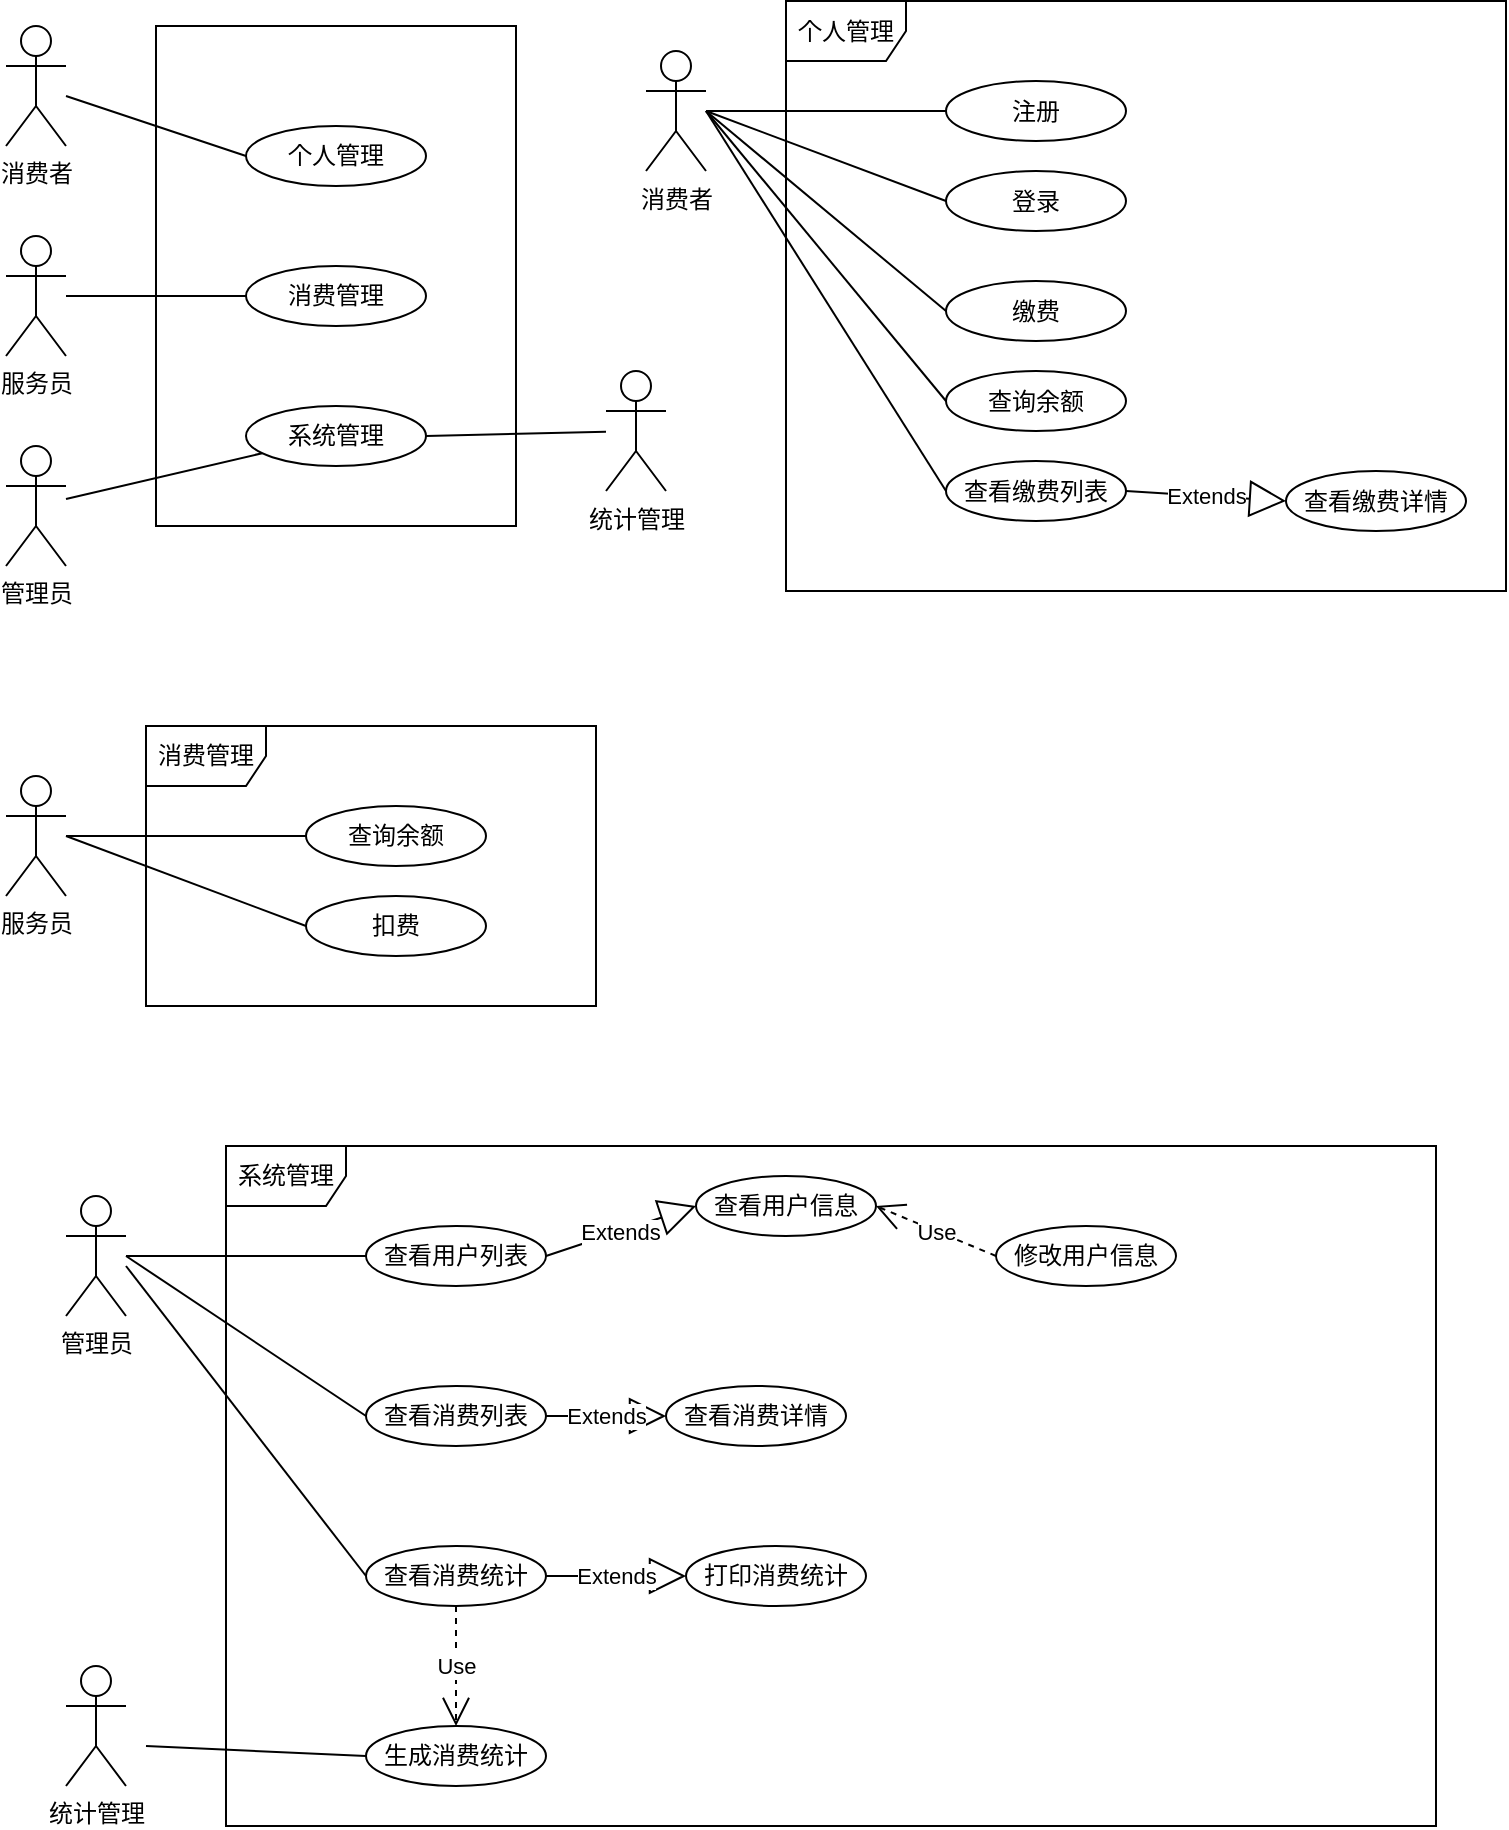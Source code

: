 <mxfile version="13.0.3" type="device"><diagram id="LGZOQBczHFLNJH65xakj" name="Page-1"><mxGraphModel dx="1216" dy="907" grid="1" gridSize="10" guides="1" tooltips="1" connect="1" arrows="1" fold="1" page="1" pageScale="1" pageWidth="827" pageHeight="1169" math="0" shadow="0"><root><mxCell id="0"/><mxCell id="1" parent="0"/><mxCell id="6Trbx-jo0mVJEF2nb14s-108" value="系统管理" style="shape=umlFrame;whiteSpace=wrap;html=1;fillColor=none;" vertex="1" parent="1"><mxGeometry x="170" y="620" width="605" height="340" as="geometry"/></mxCell><mxCell id="6Trbx-jo0mVJEF2nb14s-74" value="个人管理" style="shape=umlFrame;whiteSpace=wrap;html=1;fillColor=none;" vertex="1" parent="1"><mxGeometry x="450" y="47.5" width="360" height="295" as="geometry"/></mxCell><mxCell id="6Trbx-jo0mVJEF2nb14s-51" value="" style="rounded=0;whiteSpace=wrap;html=1;fillColor=none;" vertex="1" parent="1"><mxGeometry x="135" y="60" width="180" height="250" as="geometry"/></mxCell><mxCell id="6Trbx-jo0mVJEF2nb14s-1" value="消费者" style="shape=umlActor;verticalLabelPosition=bottom;labelBackgroundColor=#ffffff;verticalAlign=top;html=1;" vertex="1" parent="1"><mxGeometry x="380" y="72.5" width="30" height="60" as="geometry"/></mxCell><mxCell id="6Trbx-jo0mVJEF2nb14s-16" value="注册" style="ellipse;whiteSpace=wrap;html=1;" vertex="1" parent="1"><mxGeometry x="530" y="87.5" width="90" height="30" as="geometry"/></mxCell><mxCell id="6Trbx-jo0mVJEF2nb14s-18" value="缴费" style="ellipse;whiteSpace=wrap;html=1;" vertex="1" parent="1"><mxGeometry x="530" y="187.5" width="90" height="30" as="geometry"/></mxCell><mxCell id="6Trbx-jo0mVJEF2nb14s-19" value="查询余额" style="ellipse;whiteSpace=wrap;html=1;" vertex="1" parent="1"><mxGeometry x="530" y="232.5" width="90" height="30" as="geometry"/></mxCell><mxCell id="6Trbx-jo0mVJEF2nb14s-43" value="消费者" style="shape=umlActor;verticalLabelPosition=bottom;labelBackgroundColor=#ffffff;verticalAlign=top;html=1;" vertex="1" parent="1"><mxGeometry x="60" y="60" width="30" height="60" as="geometry"/></mxCell><mxCell id="6Trbx-jo0mVJEF2nb14s-46" value="服务员" style="shape=umlActor;verticalLabelPosition=bottom;labelBackgroundColor=#ffffff;verticalAlign=top;html=1;" vertex="1" parent="1"><mxGeometry x="60" y="165" width="30" height="60" as="geometry"/></mxCell><mxCell id="6Trbx-jo0mVJEF2nb14s-47" value="管理员" style="shape=umlActor;verticalLabelPosition=bottom;labelBackgroundColor=#ffffff;verticalAlign=top;html=1;" vertex="1" parent="1"><mxGeometry x="60" y="270" width="30" height="60" as="geometry"/></mxCell><mxCell id="6Trbx-jo0mVJEF2nb14s-48" value="个人管理" style="ellipse;whiteSpace=wrap;html=1;" vertex="1" parent="1"><mxGeometry x="180" y="110" width="90" height="30" as="geometry"/></mxCell><mxCell id="6Trbx-jo0mVJEF2nb14s-49" value="消费管理" style="ellipse;whiteSpace=wrap;html=1;" vertex="1" parent="1"><mxGeometry x="180" y="180" width="90" height="30" as="geometry"/></mxCell><mxCell id="6Trbx-jo0mVJEF2nb14s-50" value="系统管理" style="ellipse;whiteSpace=wrap;html=1;" vertex="1" parent="1"><mxGeometry x="180" y="250" width="90" height="30" as="geometry"/></mxCell><mxCell id="6Trbx-jo0mVJEF2nb14s-53" value="" style="endArrow=none;html=1;rounded=0;entryX=0;entryY=0.5;entryDx=0;entryDy=0;" edge="1" parent="1" source="6Trbx-jo0mVJEF2nb14s-43" target="6Trbx-jo0mVJEF2nb14s-48"><mxGeometry relative="1" as="geometry"><mxPoint x="100" y="160" as="sourcePoint"/><mxPoint x="430" y="330" as="targetPoint"/></mxGeometry></mxCell><mxCell id="6Trbx-jo0mVJEF2nb14s-56" value="" style="endArrow=none;html=1;rounded=0;entryX=0;entryY=0.5;entryDx=0;entryDy=0;" edge="1" parent="1" source="6Trbx-jo0mVJEF2nb14s-46" target="6Trbx-jo0mVJEF2nb14s-49"><mxGeometry relative="1" as="geometry"><mxPoint x="90" y="250" as="sourcePoint"/><mxPoint x="250" y="250" as="targetPoint"/></mxGeometry></mxCell><mxCell id="6Trbx-jo0mVJEF2nb14s-57" value="" style="endArrow=none;html=1;rounded=0;" edge="1" parent="1" source="6Trbx-jo0mVJEF2nb14s-50" target="6Trbx-jo0mVJEF2nb14s-47"><mxGeometry relative="1" as="geometry"><mxPoint x="220" y="340" as="sourcePoint"/><mxPoint x="380" y="340" as="targetPoint"/></mxGeometry></mxCell><mxCell id="6Trbx-jo0mVJEF2nb14s-76" value="" style="endArrow=none;html=1;rounded=0;entryX=0;entryY=0.5;entryDx=0;entryDy=0;" edge="1" parent="1" source="6Trbx-jo0mVJEF2nb14s-1" target="6Trbx-jo0mVJEF2nb14s-16"><mxGeometry relative="1" as="geometry"><mxPoint x="780" y="92.5" as="sourcePoint"/><mxPoint x="940" y="92.5" as="targetPoint"/></mxGeometry></mxCell><mxCell id="6Trbx-jo0mVJEF2nb14s-77" value="" style="endArrow=none;html=1;rounded=0;entryX=0;entryY=0.5;entryDx=0;entryDy=0;" edge="1" parent="1" target="6Trbx-jo0mVJEF2nb14s-18"><mxGeometry relative="1" as="geometry"><mxPoint x="410" y="102.5" as="sourcePoint"/><mxPoint x="940" y="92.5" as="targetPoint"/></mxGeometry></mxCell><mxCell id="6Trbx-jo0mVJEF2nb14s-78" value="" style="endArrow=none;html=1;rounded=0;entryX=0;entryY=0.5;entryDx=0;entryDy=0;" edge="1" parent="1" target="6Trbx-jo0mVJEF2nb14s-19"><mxGeometry relative="1" as="geometry"><mxPoint x="410" y="102.5" as="sourcePoint"/><mxPoint x="940" y="92.5" as="targetPoint"/></mxGeometry></mxCell><mxCell id="6Trbx-jo0mVJEF2nb14s-79" value="登录" style="ellipse;whiteSpace=wrap;html=1;" vertex="1" parent="1"><mxGeometry x="530" y="132.5" width="90" height="30" as="geometry"/></mxCell><mxCell id="6Trbx-jo0mVJEF2nb14s-80" value="" style="endArrow=none;html=1;rounded=0;entryX=0;entryY=0.5;entryDx=0;entryDy=0;" edge="1" parent="1" target="6Trbx-jo0mVJEF2nb14s-79"><mxGeometry relative="1" as="geometry"><mxPoint x="410" y="102.5" as="sourcePoint"/><mxPoint x="940" y="92.5" as="targetPoint"/></mxGeometry></mxCell><mxCell id="6Trbx-jo0mVJEF2nb14s-84" value="查看缴费列表" style="ellipse;whiteSpace=wrap;html=1;" vertex="1" parent="1"><mxGeometry x="530" y="277.5" width="90" height="30" as="geometry"/></mxCell><mxCell id="6Trbx-jo0mVJEF2nb14s-85" value="查看缴费详情" style="ellipse;whiteSpace=wrap;html=1;" vertex="1" parent="1"><mxGeometry x="700" y="282.5" width="90" height="30" as="geometry"/></mxCell><mxCell id="6Trbx-jo0mVJEF2nb14s-86" value="" style="endArrow=none;html=1;rounded=0;entryX=0;entryY=0.5;entryDx=0;entryDy=0;" edge="1" parent="1" target="6Trbx-jo0mVJEF2nb14s-84"><mxGeometry relative="1" as="geometry"><mxPoint x="410" y="102.5" as="sourcePoint"/><mxPoint x="550" y="362.5" as="targetPoint"/></mxGeometry></mxCell><mxCell id="6Trbx-jo0mVJEF2nb14s-87" value="Extends" style="endArrow=block;endSize=16;endFill=0;html=1;exitX=1;exitY=0.5;exitDx=0;exitDy=0;entryX=0;entryY=0.5;entryDx=0;entryDy=0;" edge="1" parent="1" source="6Trbx-jo0mVJEF2nb14s-84" target="6Trbx-jo0mVJEF2nb14s-85"><mxGeometry width="160" relative="1" as="geometry"><mxPoint x="390" y="362.5" as="sourcePoint"/><mxPoint x="550" y="362.5" as="targetPoint"/></mxGeometry></mxCell><mxCell id="6Trbx-jo0mVJEF2nb14s-90" value="消费管理" style="shape=umlFrame;whiteSpace=wrap;html=1;fillColor=none;" vertex="1" parent="1"><mxGeometry x="130" y="410" width="225" height="140" as="geometry"/></mxCell><mxCell id="6Trbx-jo0mVJEF2nb14s-91" value="服务员" style="shape=umlActor;verticalLabelPosition=bottom;labelBackgroundColor=#ffffff;verticalAlign=top;html=1;" vertex="1" parent="1"><mxGeometry x="60" y="435" width="30" height="60" as="geometry"/></mxCell><mxCell id="6Trbx-jo0mVJEF2nb14s-92" value="查询余额" style="ellipse;whiteSpace=wrap;html=1;" vertex="1" parent="1"><mxGeometry x="210" y="450" width="90" height="30" as="geometry"/></mxCell><mxCell id="6Trbx-jo0mVJEF2nb14s-95" value="" style="endArrow=none;html=1;rounded=0;entryX=0;entryY=0.5;entryDx=0;entryDy=0;" edge="1" parent="1" source="6Trbx-jo0mVJEF2nb14s-91" target="6Trbx-jo0mVJEF2nb14s-92"><mxGeometry relative="1" as="geometry"><mxPoint x="460" y="455" as="sourcePoint"/><mxPoint x="620" y="455" as="targetPoint"/></mxGeometry></mxCell><mxCell id="6Trbx-jo0mVJEF2nb14s-98" value="扣费" style="ellipse;whiteSpace=wrap;html=1;" vertex="1" parent="1"><mxGeometry x="210" y="495" width="90" height="30" as="geometry"/></mxCell><mxCell id="6Trbx-jo0mVJEF2nb14s-99" value="" style="endArrow=none;html=1;rounded=0;entryX=0;entryY=0.5;entryDx=0;entryDy=0;" edge="1" parent="1" target="6Trbx-jo0mVJEF2nb14s-98"><mxGeometry relative="1" as="geometry"><mxPoint x="90" y="465" as="sourcePoint"/><mxPoint x="620" y="455" as="targetPoint"/></mxGeometry></mxCell><mxCell id="6Trbx-jo0mVJEF2nb14s-109" value="管理员" style="shape=umlActor;verticalLabelPosition=bottom;labelBackgroundColor=#ffffff;verticalAlign=top;html=1;" vertex="1" parent="1"><mxGeometry x="90" y="645" width="30" height="60" as="geometry"/></mxCell><mxCell id="6Trbx-jo0mVJEF2nb14s-110" value="查看用户列表" style="ellipse;whiteSpace=wrap;html=1;" vertex="1" parent="1"><mxGeometry x="240" y="660" width="90" height="30" as="geometry"/></mxCell><mxCell id="6Trbx-jo0mVJEF2nb14s-111" value="" style="endArrow=none;html=1;rounded=0;entryX=0;entryY=0.5;entryDx=0;entryDy=0;" edge="1" parent="1" source="6Trbx-jo0mVJEF2nb14s-109" target="6Trbx-jo0mVJEF2nb14s-110"><mxGeometry relative="1" as="geometry"><mxPoint x="490" y="665" as="sourcePoint"/><mxPoint x="650" y="665" as="targetPoint"/></mxGeometry></mxCell><mxCell id="6Trbx-jo0mVJEF2nb14s-112" value="查看消费列表" style="ellipse;whiteSpace=wrap;html=1;" vertex="1" parent="1"><mxGeometry x="240" y="740" width="90" height="30" as="geometry"/></mxCell><mxCell id="6Trbx-jo0mVJEF2nb14s-113" value="" style="endArrow=none;html=1;rounded=0;entryX=0;entryY=0.5;entryDx=0;entryDy=0;" edge="1" parent="1" target="6Trbx-jo0mVJEF2nb14s-112"><mxGeometry relative="1" as="geometry"><mxPoint x="120" y="675" as="sourcePoint"/><mxPoint x="650" y="665" as="targetPoint"/></mxGeometry></mxCell><mxCell id="6Trbx-jo0mVJEF2nb14s-114" value="查看用户信息" style="ellipse;whiteSpace=wrap;html=1;" vertex="1" parent="1"><mxGeometry x="405" y="635" width="90" height="30" as="geometry"/></mxCell><mxCell id="6Trbx-jo0mVJEF2nb14s-115" value="Extends" style="endArrow=block;endSize=16;endFill=0;html=1;exitX=1;exitY=0.5;exitDx=0;exitDy=0;entryX=0;entryY=0.5;entryDx=0;entryDy=0;" edge="1" parent="1" source="6Trbx-jo0mVJEF2nb14s-110" target="6Trbx-jo0mVJEF2nb14s-114"><mxGeometry width="160" relative="1" as="geometry"><mxPoint x="275" y="460" as="sourcePoint"/><mxPoint x="435" y="460" as="targetPoint"/></mxGeometry></mxCell><mxCell id="6Trbx-jo0mVJEF2nb14s-116" value="修改用户信息" style="ellipse;whiteSpace=wrap;html=1;" vertex="1" parent="1"><mxGeometry x="555" y="660" width="90" height="30" as="geometry"/></mxCell><mxCell id="6Trbx-jo0mVJEF2nb14s-117" value="Use" style="endArrow=open;endSize=12;dashed=1;html=1;entryX=1;entryY=0.5;entryDx=0;entryDy=0;exitX=0;exitY=0.5;exitDx=0;exitDy=0;" edge="1" parent="1" source="6Trbx-jo0mVJEF2nb14s-116" target="6Trbx-jo0mVJEF2nb14s-114"><mxGeometry width="160" relative="1" as="geometry"><mxPoint x="275" y="460" as="sourcePoint"/><mxPoint x="435" y="460" as="targetPoint"/></mxGeometry></mxCell><mxCell id="6Trbx-jo0mVJEF2nb14s-118" value="统计管理" style="shape=umlActor;verticalLabelPosition=bottom;labelBackgroundColor=#ffffff;verticalAlign=top;html=1;" vertex="1" parent="1"><mxGeometry x="360" y="232.5" width="30" height="60" as="geometry"/></mxCell><mxCell id="6Trbx-jo0mVJEF2nb14s-119" value="" style="endArrow=none;html=1;rounded=0;exitX=1;exitY=0.5;exitDx=0;exitDy=0;" edge="1" parent="1" source="6Trbx-jo0mVJEF2nb14s-50" target="6Trbx-jo0mVJEF2nb14s-118"><mxGeometry relative="1" as="geometry"><mxPoint x="320" y="410" as="sourcePoint"/><mxPoint x="480" y="410" as="targetPoint"/></mxGeometry></mxCell><mxCell id="6Trbx-jo0mVJEF2nb14s-126" value="查看消费详情" style="ellipse;whiteSpace=wrap;html=1;" vertex="1" parent="1"><mxGeometry x="390" y="740" width="90" height="30" as="geometry"/></mxCell><mxCell id="6Trbx-jo0mVJEF2nb14s-127" value="Extends" style="endArrow=block;endSize=16;endFill=0;html=1;entryX=0;entryY=0.5;entryDx=0;entryDy=0;exitX=1;exitY=0.5;exitDx=0;exitDy=0;" edge="1" parent="1" source="6Trbx-jo0mVJEF2nb14s-112" target="6Trbx-jo0mVJEF2nb14s-126"><mxGeometry width="160" relative="1" as="geometry"><mxPoint x="340" y="685" as="sourcePoint"/><mxPoint x="415" y="660" as="targetPoint"/></mxGeometry></mxCell><mxCell id="6Trbx-jo0mVJEF2nb14s-128" value="查看消费统计" style="ellipse;whiteSpace=wrap;html=1;" vertex="1" parent="1"><mxGeometry x="240" y="820" width="90" height="30" as="geometry"/></mxCell><mxCell id="6Trbx-jo0mVJEF2nb14s-129" value="打印消费统计" style="ellipse;whiteSpace=wrap;html=1;" vertex="1" parent="1"><mxGeometry x="400" y="820" width="90" height="30" as="geometry"/></mxCell><mxCell id="6Trbx-jo0mVJEF2nb14s-130" value="Extends" style="endArrow=block;endSize=16;endFill=0;html=1;exitX=1;exitY=0.5;exitDx=0;exitDy=0;entryX=0;entryY=0.5;entryDx=0;entryDy=0;" edge="1" parent="1" source="6Trbx-jo0mVJEF2nb14s-128" target="6Trbx-jo0mVJEF2nb14s-129"><mxGeometry width="160" relative="1" as="geometry"><mxPoint x="320" y="690" as="sourcePoint"/><mxPoint x="480" y="690" as="targetPoint"/></mxGeometry></mxCell><mxCell id="6Trbx-jo0mVJEF2nb14s-131" value="" style="endArrow=none;html=1;rounded=0;entryX=0;entryY=0.5;entryDx=0;entryDy=0;" edge="1" parent="1" target="6Trbx-jo0mVJEF2nb14s-128"><mxGeometry relative="1" as="geometry"><mxPoint x="120" y="680" as="sourcePoint"/><mxPoint x="480" y="690" as="targetPoint"/></mxGeometry></mxCell><mxCell id="6Trbx-jo0mVJEF2nb14s-132" value="生成消费统计" style="ellipse;whiteSpace=wrap;html=1;" vertex="1" parent="1"><mxGeometry x="240" y="910" width="90" height="30" as="geometry"/></mxCell><mxCell id="6Trbx-jo0mVJEF2nb14s-133" value="统计管理" style="shape=umlActor;verticalLabelPosition=bottom;labelBackgroundColor=#ffffff;verticalAlign=top;html=1;" vertex="1" parent="1"><mxGeometry x="90" y="880" width="30" height="60" as="geometry"/></mxCell><mxCell id="6Trbx-jo0mVJEF2nb14s-134" value="" style="endArrow=none;html=1;rounded=0;entryX=0;entryY=0.5;entryDx=0;entryDy=0;" edge="1" parent="1" target="6Trbx-jo0mVJEF2nb14s-132"><mxGeometry relative="1" as="geometry"><mxPoint x="130" y="920" as="sourcePoint"/><mxPoint x="480" y="690" as="targetPoint"/></mxGeometry></mxCell><mxCell id="6Trbx-jo0mVJEF2nb14s-135" value="Use" style="endArrow=open;endSize=12;dashed=1;html=1;exitX=0.5;exitY=1;exitDx=0;exitDy=0;entryX=0.5;entryY=0;entryDx=0;entryDy=0;" edge="1" parent="1" source="6Trbx-jo0mVJEF2nb14s-128" target="6Trbx-jo0mVJEF2nb14s-132"><mxGeometry width="160" relative="1" as="geometry"><mxPoint x="320" y="630" as="sourcePoint"/><mxPoint x="480" y="630" as="targetPoint"/></mxGeometry></mxCell></root></mxGraphModel></diagram></mxfile>
